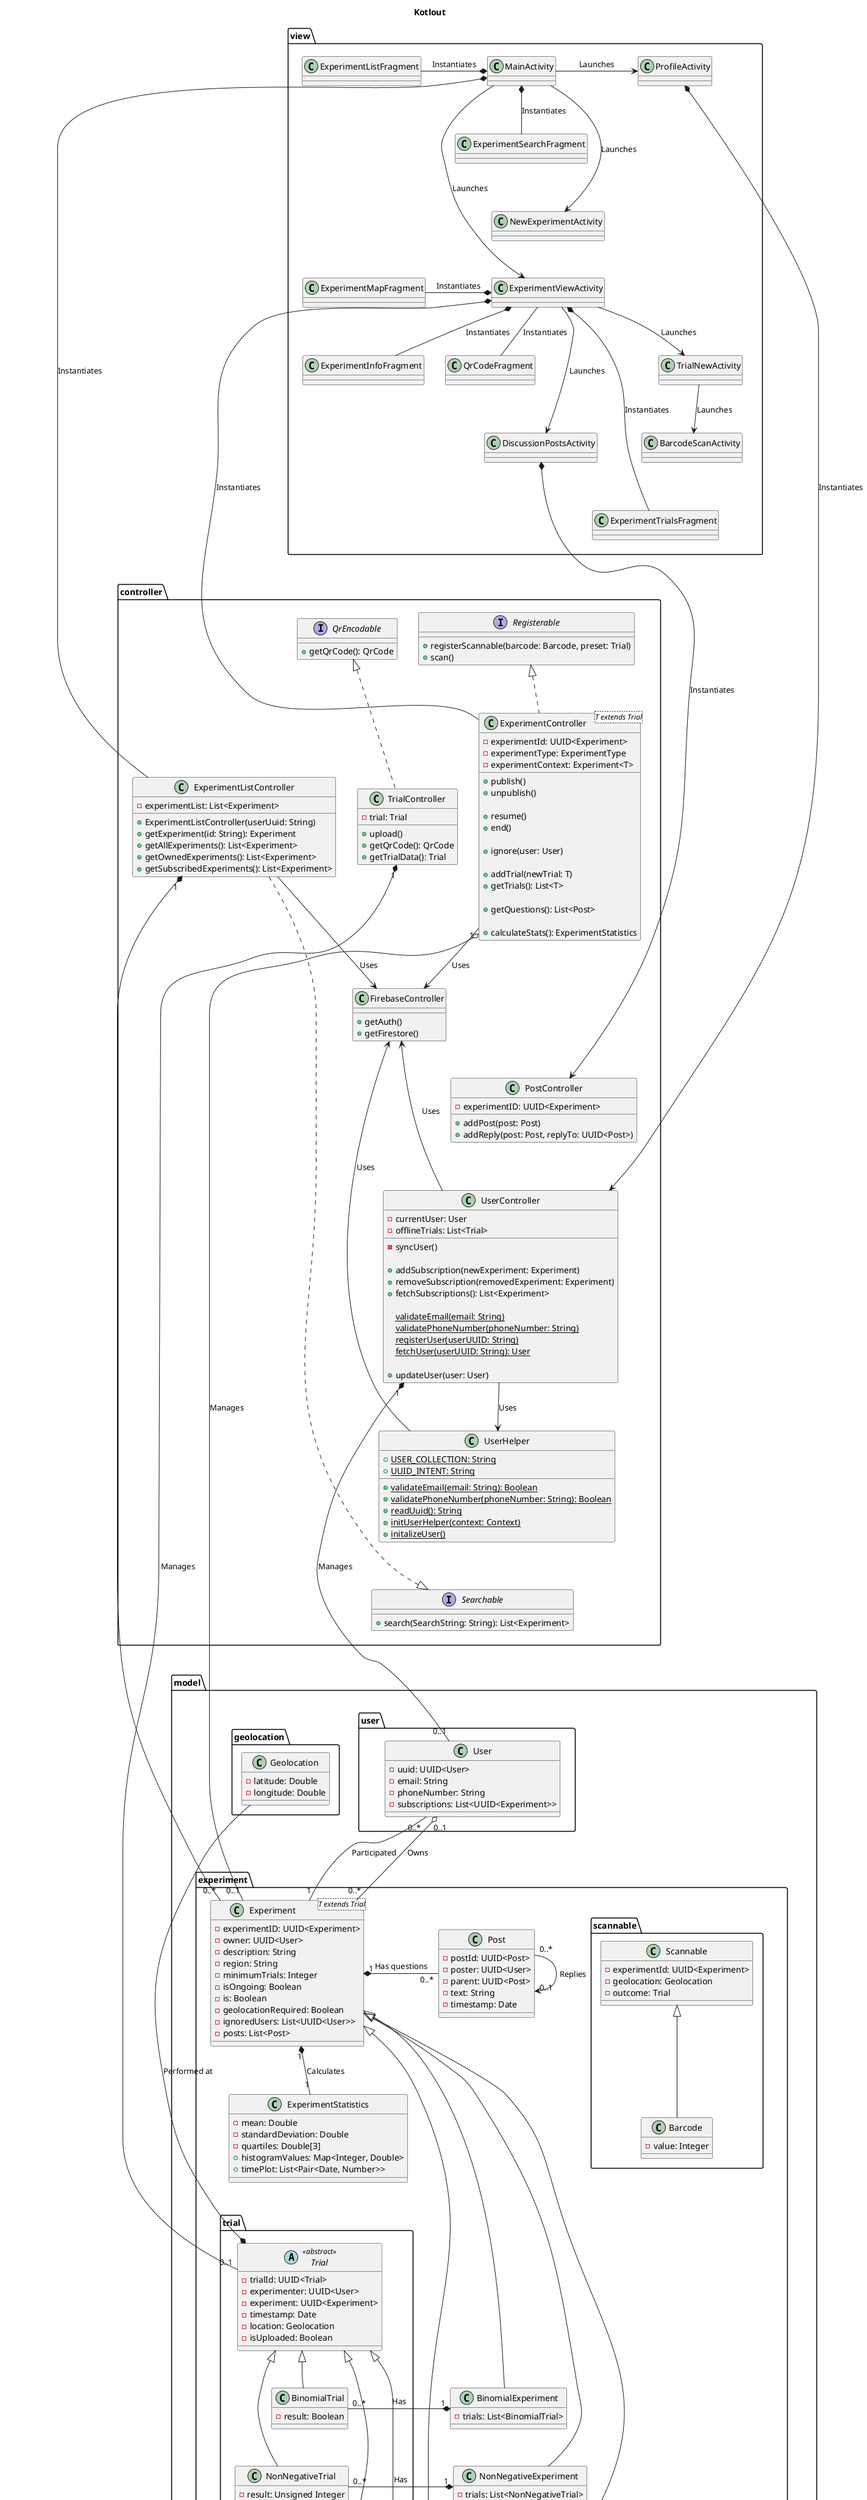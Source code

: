 ' Comments up here like who worked on it?
@startuml Kotlout
Title: Kotlout
' skinparam linetype ortho
' skinparam groupInheritance 4

package controller {
    interface Searchable {
        + search(SearchString: String): List<Experiment>
    }

    class ExperimentListController implements Searchable {
        - experimentList: List<Experiment>
        + ExperimentListController(userUuid: String)
        + getExperiment(id: String): Experiment
        + getAllExperiments(): List<Experiment>
        + getOwnedExperiments(): List<Experiment>
        + getSubscribedExperiments(): List<Experiment>
    }

    class ExperimentController<T extends Trial> implements Registerable {
        - experimentId: UUID<Experiment>
        - experimentType: ExperimentType
        - experimentContext: Experiment<T>

        + publish()
        + unpublish()

        + resume()
        + end()

        + ignore(user: User)

        + addTrial(newTrial: T)
        + getTrials(): List<T>

        + getQuestions(): List<Post>

        + calculateStats(): ExperimentStatistics
    }

    class TrialController implements QrEncodable {
        - trial: Trial
        + upload()
        + getQrCode(): QrCode
        + getTrialData(): Trial
    }

    class PostController {
        - experimentID: UUID<Experiment>
        + addPost(post: Post)
        + addReply(post: Post, replyTo: UUID<Post>)
    }

    class FirebaseController {
        + getAuth()
        + getFirestore()
    }

    class UserController {
        - currentUser: User
        - offlineTrials: List<Trial>
        - syncUser()

        + addSubscription(newExperiment: Experiment)
        + removeSubscription(removedExperiment: Experiment)
        + fetchSubscriptions(): List<Experiment>

        ' TODO user-firebase stuff
        {Static} validateEmail(email: String)
        {Static} validatePhoneNumber(phoneNumber: String)
        {Static} registerUser(userUUID: String)
        {Static} fetchUser(userUUID: String): User

        + updateUser(user: User)
    }

     class UserHelper {
        + {Static} USER_COLLECTION: String
        + {Static} UUID_INTENT: String
        + {Static} validateEmail(email: String): Boolean
        + {Static} validatePhoneNumber(phoneNumber: String): Boolean
        + {Static} readUuid(): String
        + {Static} initUserHelper(context: Context)
        + {Static} initalizeUser()
    }

    interface QrEncodable {
        + getQrCode(): QrCode
    }


    interface Registerable {
        + registerScannable(barcode: Barcode, preset: Trial)
        + scan()
    }

}

package model {
    package user {
        class User {
                    - uuid: UUID<User>
                    - email: String
                    - phoneNumber: String
                    - subscriptions: List<UUID<Experiment>>
                }
    }

    package experiment {
        class ExperimentStatistics {
            - mean: Double
            - standardDeviation: Double
            - quartiles: Double[3]
            + histogramValues: Map<Integer, Double>
            + timePlot: List<Pair<Date, Number>>
        }

        class Experiment<T extends Trial> {
            - experimentID: UUID<Experiment>
            - owner: UUID<User>
            - description: String
            - region: String
            - minimumTrials: Integer
            - isOngoing: Boolean
            - is: Boolean
            - geolocationRequired: Boolean
            - ignoredUsers: List<UUID<User>>
            - posts: List<Post>
        }

        class CountExperiment extends Experiment {
            - trials: List<CountTrial>
        }

        class BinomialExperiment extends Experiment {
            - trials: List<BinomialTrial>
        }

        class NonNegativeExperiment extends Experiment {
            - trials: List<NonNegativeTrial>
        }

        class MeasurementExperiment extends Experiment {
            - trials: List<MeasurementTrial>
        }

        class Post {
            - postId: UUID<Post>
            - poster: UUID<User>
            - parent: UUID<Post>
            - text: String
            - timestamp: Date
        }

        package trial {
            abstract class Trial <<abstract>> {
                - trialId: UUID<Trial>
                - experimenter: UUID<User>
                - experiment: UUID<Experiment>
                - timestamp: Date
                - location: Geolocation
                - isUploaded: Boolean
            }

            class CountTrial extends Trial {
                'Weird, TODO: What actually is a CountExperiment
                - result: Integer
            }

            class BinomialTrial extends Trial {
                - result: Boolean
            }

            class NonNegativeTrial extends Trial {
                - result: Unsigned Integer
            }

            class MeasurementTrial extends Trial {
                - result: Double
            }
        }

        package scannable {
            class Scannable {
                - experimentId: UUID<Experiment>
                - geolocation: Geolocation
                - outcome: Trial
            }

            class Barcode extends Scannable {
                - value: Integer
            }
        }
    }

    package geolocation {
        class Geolocation {
            - latitude: Double
            - longitude: Double
        }
    }
}

package view {
    class MainActivity {

    }

    class ExperimentSearchFragment {

    }

    class ExperimentListFragment {

    }

    class ProfileActivity {

    }

    class NewExperimentActivity {

    }

    class ExperimentViewActivity {

    }

    class ExperimentInfoFragment {

    }

    class ExperimentMapFragment {

    }

    class ExperimentTrialsFragment {

    }

    class DiscussionPostsActivity {

    }

    class QrCodeFragment {

    }

    class TrialNewActivity {

    }

    class BarcodeScanActivity {

    }
}

ExperimentListController "1" *-- "0..*" Experiment
ExperimentController "1" o-- "0..1" Experiment : Manages
TrialController "1" *-- "0..1" Trial : Manages
UserController "1" *-- "0..1" User : Manages


Geolocation -* Trial : Performed at
Experiment "1" *- "0..*" Post : Has questions
BinomialExperiment "1" *- "0..*" BinomialTrial : Has
NonNegativeExperiment "1" *- "0..*" NonNegativeTrial : Has
CountExperiment "1" *- "0..*" CountTrial : Has
MeasurementExperiment "1" *- "0..*" MeasurementTrial : Has

Experiment "1" *-- "1" ExperimentStatistics : Calculates
User "0..1" o-- "0..*" Experiment: Owns
Experiment "1" -- "0..*" User: Participated
Post "0..*" --> "0..1" Post: Replies


MainActivity *- ExperimentListController : Instantiates
MainActivity *- ExperimentListFragment : Instantiates
MainActivity *- ExperimentSearchFragment : Instantiates
MainActivity -> NewExperimentActivity : Launches
MainActivity -> ExperimentViewActivity : Launches
MainActivity -> ProfileActivity : Launches


ExperimentViewActivity --> DiscussionPostsActivity : Launches
ExperimentViewActivity *- ExperimentController : Instantiates
ExperimentViewActivity *- ExperimentMapFragment : Instantiates
ExperimentViewActivity *- ExperimentInfoFragment : Instantiates
ExperimentViewActivity *- ExperimentTrialsFragment : Instantiates
DiscussionPostsActivity *-> PostController : Instantiates


ProfileActivity *-> UserController : Instantiates

UserController --> FirebaseController: Uses
ExperimentController --> FirebaseController: Uses
ExperimentListController --> FirebaseController: Uses
UserHelper --> FirebaseController: Uses
UserController --> UserHelper: Uses


ExperimentViewActivity --> TrialNewActivity : Launches
ExperimentViewActivity -- QrCodeFragment : Instantiates

TrialNewActivity --> BarcodeScanActivity : Launches


' Down here is just stuff to get it to format how the TA wants '

MainActivity -[hidden]-> ExperimentListController
ExperimentListController -[hidden]-> ExperimentListFragment
ExperimentListFragment -[hidden]-> ExperimentSearchFragment
ExperimentSearchFragment -[hidden]-> NewExperimentActivity
NewExperimentActivity -[hidden]-> ExperimentViewActivity

ExperimentViewActivity -[hidden]-> ExperimentController
ExperimentController -[hidden]-> ExperimentMapFragment
ExperimentMapFragment -[hidden]-> ExperimentInfoFragment
ExperimentInfoFragment -[hidden]-> DiscussionPostsActivity
DiscussionPostsActivity -[hidden]-> ExperimentTrialsFragment

view -[hidden]-> controller
controller -[hidden]-> model
ExperimentTrialsFragment -[hidden]-> controller
ExperimentTrialsFragment -[hidden]-> QrEncodable
Searchable -[hidden]-> model
ExperimentTrialsFragment -[hidden]-> UserHelper
ExperimentController -[hidden]-> user
ExperimentStatistics -[hidden]-> trial
ExperimentTrialsFragment -[hidden]-> controller

Trial -[hidden]-> BinomialTrial
BinomialTrial -[hidden]-> NonNegativeTrial
NonNegativeTrial -[hidden]-> CountTrial
CountTrial -[hidden]-> MeasurementTrial

Experiment -[hidden]-> BinomialExperiment
BinomialExperiment -[hidden]-> NonNegativeExperiment
NonNegativeExperiment -[hidden]-> CountExperiment
CountExperiment -[hidden]-> MeasurementExperiment

Geolocation -[hidden]-> experiment

BinomialTrial -[hidden]-> BinomialExperiment

user -[hidden]> Geolocation


PostController -[hidden]-> UserHelper
UserHelper -[hidden]-> FirebaseController
UserHelper -[hidden]-> Searchable
Searchable -[hidden]-> user
FirebaseController -[hidden]-> PostController
PostController -[hidden]-> UserController
' ExperimentTrialsFragment -[hidden]-> PostController
' ExperimentController -[hidden]-> ExperimentListController
' ExperimentListController -[hidden]-> Searchable
Searchable -[hidden]-> User

@enduml
